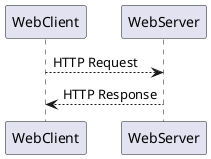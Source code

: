 @startuml HTTP-Request-Response
WebClient --> WebServer: HTTP Request
WebServer --> WebClient: HTTP Response
@enduml